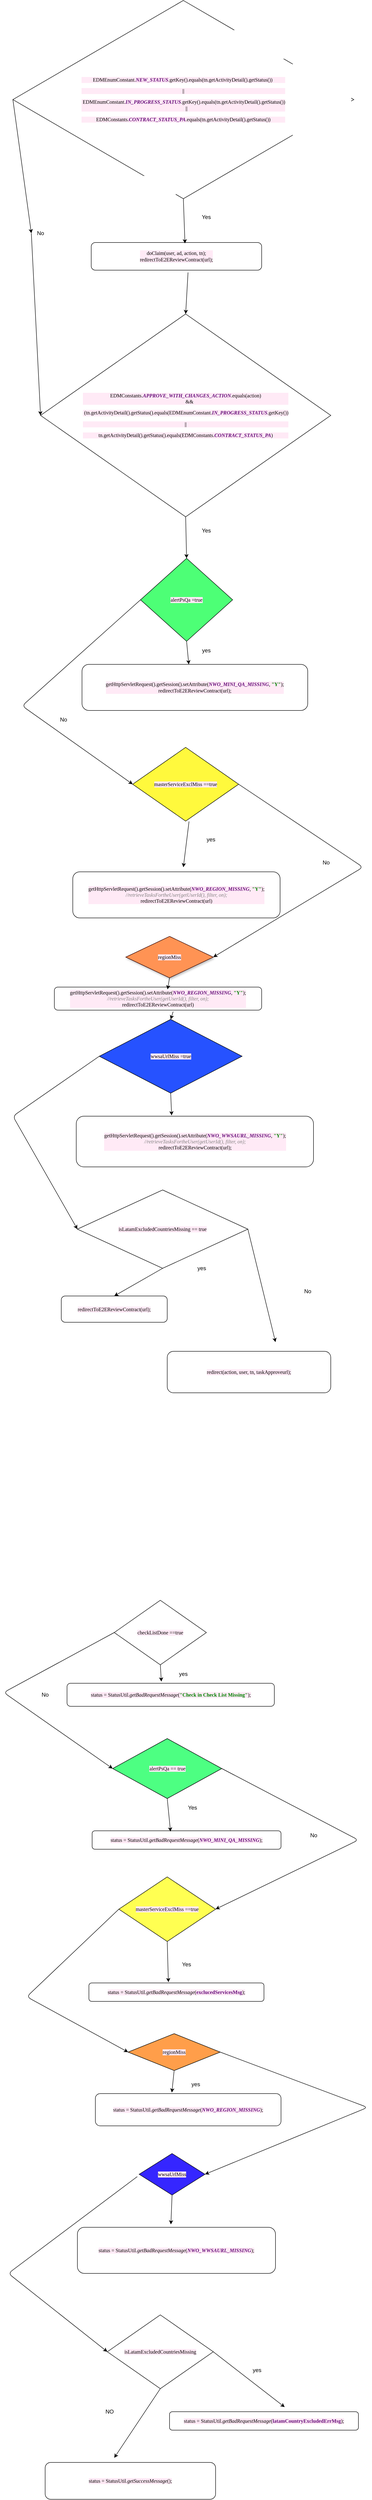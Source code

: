 <mxfile version="12.9.8" type="github">
  <diagram id="C5RBs43oDa-KdzZeNtuy" name="Page-1">
    <mxGraphModel dx="1849" dy="420" grid="1" gridSize="10" guides="1" tooltips="1" connect="1" arrows="1" fold="1" page="1" pageScale="1" pageWidth="827" pageHeight="1169" math="0" shadow="0">
      <root>
        <mxCell id="WIyWlLk6GJQsqaUBKTNV-0" />
        <mxCell id="WIyWlLk6GJQsqaUBKTNV-1" parent="WIyWlLk6GJQsqaUBKTNV-0" />
        <mxCell id="hJoSlyMiaI26ZgM42gBi-16" value="&lt;pre style=&quot;background-color: rgb(255 , 234 , 246) ; font-family: &amp;#34;consolas&amp;#34; ; font-size: 8.3pt&quot;&gt;masterServiceExclMiss ==true&lt;/pre&gt;" style="rhombus;whiteSpace=wrap;html=1;fillColor=#FFF93D;" parent="WIyWlLk6GJQsqaUBKTNV-1" vertex="1">
          <mxGeometry x="-530" y="1680" width="230" height="160" as="geometry" />
        </mxCell>
        <mxCell id="hJoSlyMiaI26ZgM42gBi-0" value="&lt;pre style=&quot;background-color: rgb(255 , 234 , 246) ; font-family: &amp;#34;consolas&amp;#34; ; font-size: 8.3pt&quot;&gt;EDMEnumConstant.&lt;span style=&quot;color: #660e7a ; font-weight: bold ; font-style: italic&quot;&gt;NEW_STATUS&lt;/span&gt;.getKey().equals(tn.getActivityDetail().getStatus()) &lt;/pre&gt;&lt;pre style=&quot;background-color: rgb(255 , 234 , 246) ; font-family: &amp;#34;consolas&amp;#34; ; font-size: 8.3pt&quot;&gt;||&lt;/pre&gt;&lt;pre style=&quot;background-color: rgb(255 , 234 , 246) ; font-family: &amp;#34;consolas&amp;#34; ; font-size: 8.3pt&quot;&gt; EDMEnumConstant.&lt;span style=&quot;color: #660e7a ; font-weight: bold ; font-style: italic&quot;&gt;IN_PROGRESS_STATUS&lt;/span&gt;.getKey().equals(tn.getActivityDetail().getStatus())&lt;br&gt;      || &lt;/pre&gt;&lt;pre style=&quot;background-color: rgb(255 , 234 , 246) ; font-family: &amp;#34;consolas&amp;#34; ; font-size: 8.3pt&quot;&gt;EDMConstants.&lt;span style=&quot;color: #660e7a ; font-weight: bold ; font-style: italic&quot;&gt;CONTRACT_STATUS_PA&lt;/span&gt;.equals(tn.getActivityDetail().getStatus())&lt;/pre&gt;" style="rhombus;whiteSpace=wrap;html=1;" parent="WIyWlLk6GJQsqaUBKTNV-1" vertex="1">
          <mxGeometry x="-790" y="60" width="740" height="430" as="geometry" />
        </mxCell>
        <mxCell id="hJoSlyMiaI26ZgM42gBi-2" value="&lt;pre style=&quot;background-color: rgb(255 , 234 , 246) ; font-family: &amp;#34;consolas&amp;#34; ; font-size: 8.3pt&quot;&gt;doClaim(user, ad, action, tn);&lt;br&gt;redirectToE2EReviewContract(url);&lt;/pre&gt;" style="rounded=1;whiteSpace=wrap;html=1;" parent="WIyWlLk6GJQsqaUBKTNV-1" vertex="1">
          <mxGeometry x="-620" y="585" width="370" height="60" as="geometry" />
        </mxCell>
        <mxCell id="hJoSlyMiaI26ZgM42gBi-3" value="" style="endArrow=classic;html=1;exitX=0.5;exitY=1;exitDx=0;exitDy=0;entryX=0.55;entryY=0.033;entryDx=0;entryDy=0;entryPerimeter=0;" parent="WIyWlLk6GJQsqaUBKTNV-1" source="hJoSlyMiaI26ZgM42gBi-0" target="hJoSlyMiaI26ZgM42gBi-2" edge="1">
          <mxGeometry width="50" height="50" relative="1" as="geometry">
            <mxPoint x="-490" y="550" as="sourcePoint" />
            <mxPoint x="-440" y="500" as="targetPoint" />
          </mxGeometry>
        </mxCell>
        <mxCell id="hJoSlyMiaI26ZgM42gBi-4" value="Yes" style="text;html=1;strokeColor=none;fillColor=none;align=center;verticalAlign=middle;whiteSpace=wrap;rounded=0;" parent="WIyWlLk6GJQsqaUBKTNV-1" vertex="1">
          <mxGeometry x="-390" y="520" width="40" height="20" as="geometry" />
        </mxCell>
        <mxCell id="hJoSlyMiaI26ZgM42gBi-5" value="&lt;div&gt;&lt;pre style=&quot;background-color: #ffeaf6 ; color: #000000 ; font-family: &amp;#34;consolas&amp;#34; ; font-size: 8.3pt&quot;&gt;EDMConstants.&lt;span style=&quot;color: #660e7a ; font-weight: bold ; font-style: italic&quot;&gt;APPROVE_WITH_CHANGES_ACTION&lt;/span&gt;.equals(action)&lt;br&gt;      &amp;amp;&amp;amp;&lt;/pre&gt;&lt;pre style=&quot;background-color: #ffeaf6 ; color: #000000 ; font-family: &amp;#34;consolas&amp;#34; ; font-size: 8.3pt&quot;&gt; (tn.getActivityDetail().getStatus().equals(EDMEnumConstant.&lt;span style=&quot;color: #660e7a ; font-weight: bold ; font-style: italic&quot;&gt;IN_PROGRESS_STATUS&lt;/span&gt;.getKey())&lt;/pre&gt;&lt;pre style=&quot;background-color: #ffeaf6 ; color: #000000 ; font-family: &amp;#34;consolas&amp;#34; ; font-size: 8.3pt&quot;&gt; || &lt;/pre&gt;&lt;pre style=&quot;background-color: #ffeaf6 ; color: #000000 ; font-family: &amp;#34;consolas&amp;#34; ; font-size: 8.3pt&quot;&gt;tn.getActivityDetail().getStatus().equals(EDMConstants.&lt;span style=&quot;color: #660e7a ; font-weight: bold ; font-style: italic&quot;&gt;CONTRACT_STATUS_PA&lt;/span&gt;)&lt;/pre&gt;&lt;/div&gt;" style="rhombus;whiteSpace=wrap;html=1;" parent="WIyWlLk6GJQsqaUBKTNV-1" vertex="1">
          <mxGeometry x="-730" y="740" width="630" height="440" as="geometry" />
        </mxCell>
        <mxCell id="hJoSlyMiaI26ZgM42gBi-6" value="" style="endArrow=classic;html=1;exitX=0;exitY=0.5;exitDx=0;exitDy=0;entryX=0;entryY=0.5;entryDx=0;entryDy=0;" parent="WIyWlLk6GJQsqaUBKTNV-1" source="hJoSlyMiaI26ZgM42gBi-7" target="hJoSlyMiaI26ZgM42gBi-5" edge="1">
          <mxGeometry width="50" height="50" relative="1" as="geometry">
            <mxPoint x="-410" y="330" as="sourcePoint" />
            <mxPoint x="-730" y="510" as="targetPoint" />
          </mxGeometry>
        </mxCell>
        <mxCell id="hJoSlyMiaI26ZgM42gBi-7" value="No" style="text;html=1;strokeColor=none;fillColor=none;align=center;verticalAlign=middle;whiteSpace=wrap;rounded=0;" parent="WIyWlLk6GJQsqaUBKTNV-1" vertex="1">
          <mxGeometry x="-750" y="555" width="40" height="20" as="geometry" />
        </mxCell>
        <mxCell id="hJoSlyMiaI26ZgM42gBi-8" value="" style="endArrow=classic;html=1;exitX=0;exitY=0.5;exitDx=0;exitDy=0;entryX=0;entryY=0.5;entryDx=0;entryDy=0;" parent="WIyWlLk6GJQsqaUBKTNV-1" source="hJoSlyMiaI26ZgM42gBi-0" target="hJoSlyMiaI26ZgM42gBi-7" edge="1">
          <mxGeometry width="50" height="50" relative="1" as="geometry">
            <mxPoint x="-790" y="275" as="sourcePoint" />
            <mxPoint x="-680" y="925" as="targetPoint" />
          </mxGeometry>
        </mxCell>
        <mxCell id="hJoSlyMiaI26ZgM42gBi-9" value="" style="endArrow=classic;html=1;entryX=0.5;entryY=0;entryDx=0;entryDy=0;exitX=0.568;exitY=1.083;exitDx=0;exitDy=0;exitPerimeter=0;" parent="WIyWlLk6GJQsqaUBKTNV-1" source="hJoSlyMiaI26ZgM42gBi-2" target="hJoSlyMiaI26ZgM42gBi-5" edge="1">
          <mxGeometry width="50" height="50" relative="1" as="geometry">
            <mxPoint x="-410" y="660" as="sourcePoint" />
            <mxPoint x="-410" y="680" as="targetPoint" />
          </mxGeometry>
        </mxCell>
        <mxCell id="hJoSlyMiaI26ZgM42gBi-10" value="&lt;pre style=&quot;background-color: rgb(255 , 234 , 246) ; font-family: &amp;#34;consolas&amp;#34; ; font-size: 8.3pt&quot;&gt;alertPsQa =true&lt;/pre&gt;" style="rhombus;whiteSpace=wrap;html=1;fillColor=#4DFF76;" parent="WIyWlLk6GJQsqaUBKTNV-1" vertex="1">
          <mxGeometry x="-513" y="1270" width="200" height="180" as="geometry" />
        </mxCell>
        <mxCell id="hJoSlyMiaI26ZgM42gBi-11" value="" style="endArrow=classic;html=1;exitX=0.5;exitY=1;exitDx=0;exitDy=0;entryX=0.5;entryY=0;entryDx=0;entryDy=0;" parent="WIyWlLk6GJQsqaUBKTNV-1" source="hJoSlyMiaI26ZgM42gBi-5" target="hJoSlyMiaI26ZgM42gBi-10" edge="1">
          <mxGeometry width="50" height="50" relative="1" as="geometry">
            <mxPoint x="-440" y="1230" as="sourcePoint" />
            <mxPoint x="-390" y="1180" as="targetPoint" />
          </mxGeometry>
        </mxCell>
        <mxCell id="hJoSlyMiaI26ZgM42gBi-12" value="Yes" style="text;html=1;strokeColor=none;fillColor=none;align=center;verticalAlign=middle;whiteSpace=wrap;rounded=0;" parent="WIyWlLk6GJQsqaUBKTNV-1" vertex="1">
          <mxGeometry x="-390" y="1200" width="40" height="20" as="geometry" />
        </mxCell>
        <mxCell id="hJoSlyMiaI26ZgM42gBi-13" value="&lt;pre style=&quot;background-color: rgb(255 , 234 , 246) ; font-family: &amp;#34;consolas&amp;#34; ; font-size: 8.3pt&quot;&gt;getHttpServletRequest().getSession().setAttribute(&lt;span style=&quot;color: #660e7a ; font-weight: bold ; font-style: italic&quot;&gt;NWO_MINI_QA_MISSING&lt;/span&gt;, &lt;span style=&quot;color: #008000 ; font-weight: bold&quot;&gt;&quot;Y&quot;&lt;/span&gt;);&lt;br&gt;redirectToE2EReviewContract(url);&lt;/pre&gt;" style="rounded=1;whiteSpace=wrap;html=1;" parent="WIyWlLk6GJQsqaUBKTNV-1" vertex="1">
          <mxGeometry x="-640" y="1500" width="490" height="100" as="geometry" />
        </mxCell>
        <mxCell id="hJoSlyMiaI26ZgM42gBi-14" value="" style="endArrow=classic;html=1;entryX=0.473;entryY=0;entryDx=0;entryDy=0;entryPerimeter=0;" parent="WIyWlLk6GJQsqaUBKTNV-1" target="hJoSlyMiaI26ZgM42gBi-13" edge="1">
          <mxGeometry width="50" height="50" relative="1" as="geometry">
            <mxPoint x="-413" y="1450" as="sourcePoint" />
            <mxPoint x="-400" y="1450" as="targetPoint" />
          </mxGeometry>
        </mxCell>
        <mxCell id="hJoSlyMiaI26ZgM42gBi-15" value="yes" style="text;html=1;strokeColor=none;fillColor=none;align=center;verticalAlign=middle;whiteSpace=wrap;rounded=0;" parent="WIyWlLk6GJQsqaUBKTNV-1" vertex="1">
          <mxGeometry x="-390" y="1460" width="40" height="20" as="geometry" />
        </mxCell>
        <mxCell id="hJoSlyMiaI26ZgM42gBi-17" value="" style="endArrow=classic;html=1;entryX=0;entryY=0.5;entryDx=0;entryDy=0;exitX=0;exitY=0.5;exitDx=0;exitDy=0;" parent="WIyWlLk6GJQsqaUBKTNV-1" target="hJoSlyMiaI26ZgM42gBi-16" edge="1" source="hJoSlyMiaI26ZgM42gBi-10">
          <mxGeometry width="50" height="50" relative="1" as="geometry">
            <mxPoint x="-520" y="1360" as="sourcePoint" />
            <mxPoint x="-720" y="1600" as="targetPoint" />
            <Array as="points">
              <mxPoint x="-770" y="1590" />
            </Array>
          </mxGeometry>
        </mxCell>
        <mxCell id="hJoSlyMiaI26ZgM42gBi-18" value="No" style="text;html=1;strokeColor=none;fillColor=none;align=center;verticalAlign=middle;whiteSpace=wrap;rounded=0;" parent="WIyWlLk6GJQsqaUBKTNV-1" vertex="1">
          <mxGeometry x="-700" y="1610" width="40" height="20" as="geometry" />
        </mxCell>
        <mxCell id="hJoSlyMiaI26ZgM42gBi-20" value="&lt;pre style=&quot;background-color: rgb(255 , 234 , 246) ; font-family: &amp;#34;consolas&amp;#34; ; font-size: 8.3pt&quot;&gt;getHttpServletRequest().getSession().setAttribute(&lt;span style=&quot;color: #660e7a ; font-weight: bold ; font-style: italic&quot;&gt;NWO_REGION_MISSING&lt;/span&gt;, &lt;span style=&quot;color: #008000 ; font-weight: bold&quot;&gt;&quot;Y&quot;&lt;/span&gt;);&lt;br&gt;&lt;span style=&quot;color: #808080 ; font-style: italic&quot;&gt;//retrieveTasksFortheUser(getUserId(), filter, on);&lt;br&gt;&lt;/span&gt;redirectToE2EReviewContract(url)&lt;/pre&gt;" style="rounded=1;whiteSpace=wrap;html=1;" parent="WIyWlLk6GJQsqaUBKTNV-1" vertex="1">
          <mxGeometry x="-660" y="1950" width="450" height="100" as="geometry" />
        </mxCell>
        <mxCell id="hJoSlyMiaI26ZgM42gBi-22" value="" style="endArrow=classic;html=1;exitX=0.532;exitY=1.004;exitDx=0;exitDy=0;exitPerimeter=0;" parent="WIyWlLk6GJQsqaUBKTNV-1" source="hJoSlyMiaI26ZgM42gBi-16" edge="1">
          <mxGeometry width="50" height="50" relative="1" as="geometry">
            <mxPoint x="-400" y="1920" as="sourcePoint" />
            <mxPoint x="-420" y="1940" as="targetPoint" />
          </mxGeometry>
        </mxCell>
        <mxCell id="hJoSlyMiaI26ZgM42gBi-23" value="yes" style="text;html=1;strokeColor=none;fillColor=none;align=center;verticalAlign=middle;whiteSpace=wrap;rounded=0;" parent="WIyWlLk6GJQsqaUBKTNV-1" vertex="1">
          <mxGeometry x="-380" y="1870" width="40" height="20" as="geometry" />
        </mxCell>
        <mxCell id="hJoSlyMiaI26ZgM42gBi-24" value="&lt;pre style=&quot;background-color: rgb(255 , 234 , 246) ; font-family: &amp;#34;consolas&amp;#34; ; font-size: 8.3pt&quot;&gt;wwsaUrlMiss =true&lt;/pre&gt;" style="rhombus;whiteSpace=wrap;html=1;fillColor=#2652FF;" parent="WIyWlLk6GJQsqaUBKTNV-1" vertex="1">
          <mxGeometry x="-602.5" y="2270" width="310" height="160" as="geometry" />
        </mxCell>
        <mxCell id="hJoSlyMiaI26ZgM42gBi-26" value="No" style="text;html=1;strokeColor=none;fillColor=none;align=center;verticalAlign=middle;whiteSpace=wrap;rounded=0;" parent="WIyWlLk6GJQsqaUBKTNV-1" vertex="1">
          <mxGeometry x="-130" y="1920" width="40" height="20" as="geometry" />
        </mxCell>
        <mxCell id="hJoSlyMiaI26ZgM42gBi-28" value="&lt;pre style=&quot;background-color: rgb(255 , 234 , 246) ; font-family: &amp;#34;consolas&amp;#34; ; font-size: 8.3pt&quot;&gt;getHttpServletRequest().getSession().setAttribute(&lt;span style=&quot;color: #660e7a ; font-weight: bold ; font-style: italic&quot;&gt;NWO_WWSAURL_MISSING&lt;/span&gt;, &lt;span style=&quot;color: #008000 ; font-weight: bold&quot;&gt;&quot;Y&quot;&lt;/span&gt;);&lt;br&gt;&lt;span style=&quot;color: #808080 ; font-style: italic&quot;&gt;//retrieveTasksFortheUser(getUserId(), filter, on);&lt;br&gt;&lt;/span&gt;redirectToE2EReviewContract(url);&lt;/pre&gt;" style="rounded=1;whiteSpace=wrap;html=1;" parent="WIyWlLk6GJQsqaUBKTNV-1" vertex="1">
          <mxGeometry x="-652.5" y="2480" width="515" height="110" as="geometry" />
        </mxCell>
        <mxCell id="uuovN06LYBaAnTUlVfJP-0" value="&lt;pre style=&quot;background-color: rgb(255 , 234 , 246) ; font-family: &amp;#34;consolas&amp;#34; ; font-size: 8.3pt&quot;&gt;isLatamExcludedCountriesMissing == true&lt;/pre&gt;" style="rhombus;whiteSpace=wrap;html=1;" vertex="1" parent="WIyWlLk6GJQsqaUBKTNV-1">
          <mxGeometry x="-650" y="2640" width="370" height="170" as="geometry" />
        </mxCell>
        <mxCell id="uuovN06LYBaAnTUlVfJP-1" value="" style="endArrow=classic;html=1;exitX=0;exitY=0.5;exitDx=0;exitDy=0;entryX=0;entryY=0.5;entryDx=0;entryDy=0;" edge="1" parent="WIyWlLk6GJQsqaUBKTNV-1" source="hJoSlyMiaI26ZgM42gBi-24" target="uuovN06LYBaAnTUlVfJP-0">
          <mxGeometry width="50" height="50" relative="1" as="geometry">
            <mxPoint x="-650" y="2220" as="sourcePoint" />
            <mxPoint x="-750" y="2450" as="targetPoint" />
            <Array as="points">
              <mxPoint x="-790" y="2480" />
            </Array>
          </mxGeometry>
        </mxCell>
        <mxCell id="uuovN06LYBaAnTUlVfJP-2" value="&lt;pre style=&quot;background-color: rgb(255 , 234 , 246) ; font-family: &amp;#34;consolas&amp;#34; ; font-size: 8.3pt&quot;&gt;redirectToE2EReviewContract(url);&lt;/pre&gt;" style="rounded=1;whiteSpace=wrap;html=1;" vertex="1" parent="WIyWlLk6GJQsqaUBKTNV-1">
          <mxGeometry x="-685" y="2870" width="230" height="57" as="geometry" />
        </mxCell>
        <mxCell id="uuovN06LYBaAnTUlVfJP-3" value="" style="endArrow=classic;html=1;exitX=0.5;exitY=1;exitDx=0;exitDy=0;entryX=0.5;entryY=0;entryDx=0;entryDy=0;" edge="1" parent="WIyWlLk6GJQsqaUBKTNV-1" source="uuovN06LYBaAnTUlVfJP-0" target="uuovN06LYBaAnTUlVfJP-2">
          <mxGeometry width="50" height="50" relative="1" as="geometry">
            <mxPoint x="-540" y="2830" as="sourcePoint" />
            <mxPoint x="-490" y="2780" as="targetPoint" />
          </mxGeometry>
        </mxCell>
        <mxCell id="uuovN06LYBaAnTUlVfJP-4" value="yes" style="text;html=1;strokeColor=none;fillColor=none;align=center;verticalAlign=middle;whiteSpace=wrap;rounded=0;" vertex="1" parent="WIyWlLk6GJQsqaUBKTNV-1">
          <mxGeometry x="-400" y="2800" width="40" height="20" as="geometry" />
        </mxCell>
        <mxCell id="uuovN06LYBaAnTUlVfJP-7" value="No" style="text;html=1;strokeColor=none;fillColor=none;align=center;verticalAlign=middle;whiteSpace=wrap;rounded=0;" vertex="1" parent="WIyWlLk6GJQsqaUBKTNV-1">
          <mxGeometry x="-170" y="2850" width="40" height="20" as="geometry" />
        </mxCell>
        <mxCell id="uuovN06LYBaAnTUlVfJP-8" value="&lt;pre style=&quot;background-color: rgb(255 , 234 , 246) ; font-family: &amp;#34;consolas&amp;#34; ; font-size: 8.3pt&quot;&gt;checkListDone ==true&lt;/pre&gt;" style="rhombus;whiteSpace=wrap;html=1;" vertex="1" parent="WIyWlLk6GJQsqaUBKTNV-1">
          <mxGeometry x="-570" y="3530" width="200" height="140" as="geometry" />
        </mxCell>
        <mxCell id="uuovN06LYBaAnTUlVfJP-9" value="&lt;pre style=&quot;background-color: rgb(255 , 234 , 246) ; font-family: &amp;#34;consolas&amp;#34; ; font-size: 8.3pt&quot;&gt;status = StatusUtil.&lt;span style=&quot;font-style: italic&quot;&gt;getBadRequestMessage&lt;/span&gt;(&lt;span style=&quot;color: #008000 ; font-weight: bold&quot;&gt;&quot;Check in Check List Missing&quot;&lt;/span&gt;);&lt;/pre&gt;" style="rounded=1;whiteSpace=wrap;html=1;" vertex="1" parent="WIyWlLk6GJQsqaUBKTNV-1">
          <mxGeometry x="-672.5" y="3710" width="450" height="50" as="geometry" />
        </mxCell>
        <mxCell id="uuovN06LYBaAnTUlVfJP-10" value="" style="endArrow=classic;html=1;exitX=0.5;exitY=1;exitDx=0;exitDy=0;entryX=0.455;entryY=-0.073;entryDx=0;entryDy=0;entryPerimeter=0;" edge="1" parent="WIyWlLk6GJQsqaUBKTNV-1" source="uuovN06LYBaAnTUlVfJP-8" target="uuovN06LYBaAnTUlVfJP-9">
          <mxGeometry width="50" height="50" relative="1" as="geometry">
            <mxPoint x="-590" y="3710" as="sourcePoint" />
            <mxPoint x="-540" y="3660" as="targetPoint" />
          </mxGeometry>
        </mxCell>
        <mxCell id="uuovN06LYBaAnTUlVfJP-11" value="yes" style="text;html=1;strokeColor=none;fillColor=none;align=center;verticalAlign=middle;whiteSpace=wrap;rounded=0;" vertex="1" parent="WIyWlLk6GJQsqaUBKTNV-1">
          <mxGeometry x="-440" y="3680" width="40" height="20" as="geometry" />
        </mxCell>
        <mxCell id="uuovN06LYBaAnTUlVfJP-12" value="&lt;pre style=&quot;background-color: rgb(255 , 234 , 246) ; font-family: &amp;#34;consolas&amp;#34; ; font-size: 8.3pt&quot;&gt;alertPsQa == true&lt;/pre&gt;" style="rhombus;whiteSpace=wrap;html=1;fillColor=#4DFF82;" vertex="1" parent="WIyWlLk6GJQsqaUBKTNV-1">
          <mxGeometry x="-573.5" y="3830" width="237" height="130" as="geometry" />
        </mxCell>
        <mxCell id="uuovN06LYBaAnTUlVfJP-13" value="" style="endArrow=classic;html=1;exitX=0;exitY=0.5;exitDx=0;exitDy=0;entryX=0;entryY=0.5;entryDx=0;entryDy=0;" edge="1" parent="WIyWlLk6GJQsqaUBKTNV-1" source="uuovN06LYBaAnTUlVfJP-8" target="uuovN06LYBaAnTUlVfJP-12">
          <mxGeometry width="50" height="50" relative="1" as="geometry">
            <mxPoint x="-750" y="3780" as="sourcePoint" />
            <mxPoint x="-710" y="3770" as="targetPoint" />
            <Array as="points">
              <mxPoint x="-810" y="3730" />
            </Array>
          </mxGeometry>
        </mxCell>
        <mxCell id="uuovN06LYBaAnTUlVfJP-17" value="No" style="text;html=1;strokeColor=none;fillColor=none;align=center;verticalAlign=middle;whiteSpace=wrap;rounded=0;" vertex="1" parent="WIyWlLk6GJQsqaUBKTNV-1">
          <mxGeometry x="-740" y="3725" width="40" height="20" as="geometry" />
        </mxCell>
        <mxCell id="uuovN06LYBaAnTUlVfJP-18" value="&lt;pre style=&quot;background-color: rgb(255 , 234 , 246) ; font-family: &amp;#34;consolas&amp;#34; ; font-size: 8.3pt&quot;&gt;status = StatusUtil.&lt;span style=&quot;font-style: italic&quot;&gt;getBadRequestMessage&lt;/span&gt;(&lt;span style=&quot;color: #660e7a ; font-weight: bold ; font-style: italic&quot;&gt;NWO_MINI_QA_MISSING&lt;/span&gt;);&lt;/pre&gt;" style="rounded=1;whiteSpace=wrap;html=1;" vertex="1" parent="WIyWlLk6GJQsqaUBKTNV-1">
          <mxGeometry x="-618" y="4030" width="410" height="40" as="geometry" />
        </mxCell>
        <mxCell id="uuovN06LYBaAnTUlVfJP-19" value="" style="endArrow=classic;html=1;exitX=0.5;exitY=1;exitDx=0;exitDy=0;entryX=0.415;entryY=0.042;entryDx=0;entryDy=0;entryPerimeter=0;" edge="1" parent="WIyWlLk6GJQsqaUBKTNV-1" source="uuovN06LYBaAnTUlVfJP-12" target="uuovN06LYBaAnTUlVfJP-18">
          <mxGeometry width="50" height="50" relative="1" as="geometry">
            <mxPoint x="-450" y="4020" as="sourcePoint" />
            <mxPoint x="-400" y="3970" as="targetPoint" />
          </mxGeometry>
        </mxCell>
        <mxCell id="uuovN06LYBaAnTUlVfJP-20" value="Yes" style="text;html=1;strokeColor=none;fillColor=none;align=center;verticalAlign=middle;whiteSpace=wrap;rounded=0;" vertex="1" parent="WIyWlLk6GJQsqaUBKTNV-1">
          <mxGeometry x="-420" y="3970" width="40" height="20" as="geometry" />
        </mxCell>
        <mxCell id="uuovN06LYBaAnTUlVfJP-21" value="&lt;pre style=&quot;background-color: rgb(255 , 234 , 246) ; font-family: &amp;#34;consolas&amp;#34; ; font-size: 8.3pt&quot;&gt;masterServiceExclMiss ==true&lt;/pre&gt;" style="rhombus;whiteSpace=wrap;html=1;fillColor=#FFFF52;" vertex="1" parent="WIyWlLk6GJQsqaUBKTNV-1">
          <mxGeometry x="-560" y="4130" width="210" height="140" as="geometry" />
        </mxCell>
        <mxCell id="uuovN06LYBaAnTUlVfJP-22" value="&lt;pre style=&quot;background-color: rgb(255 , 234 , 246) ; font-family: &amp;#34;consolas&amp;#34; ; font-size: 8.3pt&quot;&gt;status = StatusUtil.&lt;span style=&quot;font-style: italic&quot;&gt;getBadRequestMessage&lt;/span&gt;(&lt;span style=&quot;color: #660e7a ; font-weight: bold&quot;&gt;exclucedServicesMsg&lt;/span&gt;);&lt;/pre&gt;" style="rounded=1;whiteSpace=wrap;html=1;" vertex="1" parent="WIyWlLk6GJQsqaUBKTNV-1">
          <mxGeometry x="-625" y="4360" width="380" height="40" as="geometry" />
        </mxCell>
        <mxCell id="uuovN06LYBaAnTUlVfJP-24" value="" style="endArrow=classic;html=1;exitX=0.5;exitY=1;exitDx=0;exitDy=0;entryX=0.454;entryY=-0.042;entryDx=0;entryDy=0;entryPerimeter=0;" edge="1" parent="WIyWlLk6GJQsqaUBKTNV-1" source="uuovN06LYBaAnTUlVfJP-21" target="uuovN06LYBaAnTUlVfJP-22">
          <mxGeometry width="50" height="50" relative="1" as="geometry">
            <mxPoint x="-470" y="4360" as="sourcePoint" />
            <mxPoint x="-420" y="4310" as="targetPoint" />
          </mxGeometry>
        </mxCell>
        <mxCell id="uuovN06LYBaAnTUlVfJP-25" value="Yes" style="text;html=1;strokeColor=none;fillColor=none;align=center;verticalAlign=middle;whiteSpace=wrap;rounded=0;" vertex="1" parent="WIyWlLk6GJQsqaUBKTNV-1">
          <mxGeometry x="-433" y="4310" width="40" height="20" as="geometry" />
        </mxCell>
        <mxCell id="uuovN06LYBaAnTUlVfJP-26" value="" style="endArrow=classic;html=1;exitX=1;exitY=0.5;exitDx=0;exitDy=0;entryX=1;entryY=0.5;entryDx=0;entryDy=0;" edge="1" parent="WIyWlLk6GJQsqaUBKTNV-1" source="uuovN06LYBaAnTUlVfJP-12" target="uuovN06LYBaAnTUlVfJP-21">
          <mxGeometry width="50" height="50" relative="1" as="geometry">
            <mxPoint x="-280" y="4180" as="sourcePoint" />
            <mxPoint x="-230" y="4130" as="targetPoint" />
            <Array as="points">
              <mxPoint x="-40" y="4050" />
            </Array>
          </mxGeometry>
        </mxCell>
        <mxCell id="uuovN06LYBaAnTUlVfJP-27" value="No" style="text;html=1;strokeColor=none;fillColor=none;align=center;verticalAlign=middle;whiteSpace=wrap;rounded=0;" vertex="1" parent="WIyWlLk6GJQsqaUBKTNV-1">
          <mxGeometry x="-157" y="4030" width="40" height="20" as="geometry" />
        </mxCell>
        <mxCell id="uuovN06LYBaAnTUlVfJP-28" value="&lt;pre style=&quot;background-color: rgb(255 , 234 , 246) ; font-family: &amp;#34;consolas&amp;#34; ; font-size: 8.3pt&quot;&gt;regionMiss&lt;/pre&gt;" style="rhombus;whiteSpace=wrap;html=1;fillColor=#FF9E4A;" vertex="1" parent="WIyWlLk6GJQsqaUBKTNV-1">
          <mxGeometry x="-540" y="4470" width="200" height="80" as="geometry" />
        </mxCell>
        <mxCell id="uuovN06LYBaAnTUlVfJP-29" value="" style="endArrow=classic;html=1;exitX=0;exitY=0.5;exitDx=0;exitDy=0;entryX=0;entryY=0.5;entryDx=0;entryDy=0;" edge="1" parent="WIyWlLk6GJQsqaUBKTNV-1" source="uuovN06LYBaAnTUlVfJP-21" target="uuovN06LYBaAnTUlVfJP-28">
          <mxGeometry width="50" height="50" relative="1" as="geometry">
            <mxPoint x="-770" y="4440" as="sourcePoint" />
            <mxPoint x="-720" y="4390" as="targetPoint" />
            <Array as="points">
              <mxPoint x="-760" y="4390" />
            </Array>
          </mxGeometry>
        </mxCell>
        <mxCell id="uuovN06LYBaAnTUlVfJP-30" value="&lt;pre style=&quot;background-color: rgb(255 , 234 , 246) ; font-family: &amp;#34;consolas&amp;#34; ; font-size: 8.3pt&quot;&gt;status = StatusUtil.&lt;span style=&quot;font-style: italic&quot;&gt;getBadRequestMessage&lt;/span&gt;(&lt;span style=&quot;color: #660e7a ; font-weight: bold ; font-style: italic&quot;&gt;NWO_REGION_MISSING&lt;/span&gt;);&lt;/pre&gt;" style="rounded=1;whiteSpace=wrap;html=1;" vertex="1" parent="WIyWlLk6GJQsqaUBKTNV-1">
          <mxGeometry x="-611" y="4600" width="403" height="70" as="geometry" />
        </mxCell>
        <mxCell id="uuovN06LYBaAnTUlVfJP-31" value="" style="endArrow=classic;html=1;exitX=0.5;exitY=1;exitDx=0;exitDy=0;entryX=0.412;entryY=-0.033;entryDx=0;entryDy=0;entryPerimeter=0;" edge="1" parent="WIyWlLk6GJQsqaUBKTNV-1" source="uuovN06LYBaAnTUlVfJP-28" target="uuovN06LYBaAnTUlVfJP-30">
          <mxGeometry width="50" height="50" relative="1" as="geometry">
            <mxPoint x="-480" y="4610" as="sourcePoint" />
            <mxPoint x="-430" y="4560" as="targetPoint" />
          </mxGeometry>
        </mxCell>
        <mxCell id="uuovN06LYBaAnTUlVfJP-32" value="yes" style="text;html=1;strokeColor=none;fillColor=none;align=center;verticalAlign=middle;whiteSpace=wrap;rounded=0;" vertex="1" parent="WIyWlLk6GJQsqaUBKTNV-1">
          <mxGeometry x="-413" y="4570" width="40" height="20" as="geometry" />
        </mxCell>
        <mxCell id="uuovN06LYBaAnTUlVfJP-33" value="&lt;pre style=&quot;background-color: rgb(255 , 234 , 246) ; font-family: &amp;#34;consolas&amp;#34; ; font-size: 8.3pt&quot;&gt;wwsaUrlMiss&lt;/pre&gt;" style="rhombus;whiteSpace=wrap;html=1;fillColor=#3526FF;" vertex="1" parent="WIyWlLk6GJQsqaUBKTNV-1">
          <mxGeometry x="-516" y="4730" width="143" height="90" as="geometry" />
        </mxCell>
        <mxCell id="uuovN06LYBaAnTUlVfJP-34" value="&lt;pre style=&quot;background-color: rgb(255 , 234 , 246) ; font-family: &amp;#34;consolas&amp;#34; ; font-size: 8.3pt&quot;&gt;status = StatusUtil.&lt;span style=&quot;font-style: italic&quot;&gt;getBadRequestMessage&lt;/span&gt;(&lt;span style=&quot;color: #660e7a ; font-weight: bold ; font-style: italic&quot;&gt;NWO_WWSAURL_MISSING&lt;/span&gt;);&lt;/pre&gt;" style="rounded=1;whiteSpace=wrap;html=1;" vertex="1" parent="WIyWlLk6GJQsqaUBKTNV-1">
          <mxGeometry x="-650" y="4890" width="430" height="100" as="geometry" />
        </mxCell>
        <mxCell id="uuovN06LYBaAnTUlVfJP-35" value="" style="endArrow=classic;html=1;exitX=0.5;exitY=1;exitDx=0;exitDy=0;entryX=0.472;entryY=-0.062;entryDx=0;entryDy=0;entryPerimeter=0;" edge="1" parent="WIyWlLk6GJQsqaUBKTNV-1" source="uuovN06LYBaAnTUlVfJP-33" target="uuovN06LYBaAnTUlVfJP-34">
          <mxGeometry width="50" height="50" relative="1" as="geometry">
            <mxPoint x="-630" y="4860" as="sourcePoint" />
            <mxPoint x="-580" y="4810" as="targetPoint" />
          </mxGeometry>
        </mxCell>
        <mxCell id="uuovN06LYBaAnTUlVfJP-36" value="" style="endArrow=classic;html=1;exitX=1;exitY=0.5;exitDx=0;exitDy=0;entryX=1;entryY=0.5;entryDx=0;entryDy=0;" edge="1" parent="WIyWlLk6GJQsqaUBKTNV-1" source="uuovN06LYBaAnTUlVfJP-28" target="uuovN06LYBaAnTUlVfJP-33">
          <mxGeometry width="50" height="50" relative="1" as="geometry">
            <mxPoint x="-150" y="4760" as="sourcePoint" />
            <mxPoint x="-100" y="4710" as="targetPoint" />
            <Array as="points">
              <mxPoint x="-20" y="4630" />
            </Array>
          </mxGeometry>
        </mxCell>
        <mxCell id="uuovN06LYBaAnTUlVfJP-37" value="&lt;pre style=&quot;background-color: rgb(255 , 234 , 246) ; font-family: &amp;#34;consolas&amp;#34; ; font-size: 8.3pt&quot;&gt;isLatamExcludedCountriesMissing&lt;/pre&gt;" style="rhombus;whiteSpace=wrap;html=1;" vertex="1" parent="WIyWlLk6GJQsqaUBKTNV-1">
          <mxGeometry x="-585" y="5080" width="230" height="160" as="geometry" />
        </mxCell>
        <mxCell id="uuovN06LYBaAnTUlVfJP-38" value="" style="endArrow=classic;html=1;entryX=0;entryY=0.5;entryDx=0;entryDy=0;" edge="1" parent="WIyWlLk6GJQsqaUBKTNV-1" target="uuovN06LYBaAnTUlVfJP-37">
          <mxGeometry width="50" height="50" relative="1" as="geometry">
            <mxPoint x="-520" y="4780" as="sourcePoint" />
            <mxPoint x="-670" y="5310" as="targetPoint" />
            <Array as="points">
              <mxPoint x="-800" y="4990" />
            </Array>
          </mxGeometry>
        </mxCell>
        <mxCell id="uuovN06LYBaAnTUlVfJP-39" value="&lt;pre style=&quot;background-color: rgb(255 , 234 , 246) ; font-family: &amp;#34;consolas&amp;#34; ; font-size: 8.3pt&quot;&gt;status = StatusUtil.&lt;span style=&quot;font-style: italic&quot;&gt;getBadRequestMessage&lt;/span&gt;(&lt;span style=&quot;color: #660e7a ; font-weight: bold&quot;&gt;latamCountryExcludedErrMsg&lt;/span&gt;);&lt;/pre&gt;" style="rounded=1;whiteSpace=wrap;html=1;" vertex="1" parent="WIyWlLk6GJQsqaUBKTNV-1">
          <mxGeometry x="-450" y="5290" width="410" height="40" as="geometry" />
        </mxCell>
        <mxCell id="uuovN06LYBaAnTUlVfJP-40" value="" style="endArrow=classic;html=1;exitX=1;exitY=0.5;exitDx=0;exitDy=0;" edge="1" parent="WIyWlLk6GJQsqaUBKTNV-1" source="uuovN06LYBaAnTUlVfJP-37">
          <mxGeometry width="50" height="50" relative="1" as="geometry">
            <mxPoint x="-580" y="5290" as="sourcePoint" />
            <mxPoint x="-200" y="5280" as="targetPoint" />
          </mxGeometry>
        </mxCell>
        <mxCell id="uuovN06LYBaAnTUlVfJP-42" value="&lt;div&gt;&lt;meta http-equiv=&quot;content-type&quot; content=&quot;text/html; charset=UTF-8&quot;&gt;&lt;pre style=&quot;background-color:#ffeaf6;color:#000000;font-family:&#39;Consolas&#39;;font-size:8.3pt;&quot;&gt;status = StatusUtil.&lt;span style=&quot;font-style:italic;&quot;&gt;getSuccessMessage&lt;/span&gt;();&lt;/pre&gt;&lt;/div&gt;" style="rounded=1;whiteSpace=wrap;html=1;" vertex="1" parent="WIyWlLk6GJQsqaUBKTNV-1">
          <mxGeometry x="-720" y="5400" width="370" height="80" as="geometry" />
        </mxCell>
        <mxCell id="uuovN06LYBaAnTUlVfJP-43" value="yes" style="text;html=1;strokeColor=none;fillColor=none;align=center;verticalAlign=middle;whiteSpace=wrap;rounded=0;" vertex="1" parent="WIyWlLk6GJQsqaUBKTNV-1">
          <mxGeometry x="-280" y="5190" width="40" height="20" as="geometry" />
        </mxCell>
        <mxCell id="uuovN06LYBaAnTUlVfJP-44" value="" style="endArrow=classic;html=1;exitX=0.5;exitY=1;exitDx=0;exitDy=0;" edge="1" parent="WIyWlLk6GJQsqaUBKTNV-1" source="uuovN06LYBaAnTUlVfJP-37">
          <mxGeometry width="50" height="50" relative="1" as="geometry">
            <mxPoint x="-620" y="5320" as="sourcePoint" />
            <mxPoint x="-570" y="5390" as="targetPoint" />
          </mxGeometry>
        </mxCell>
        <mxCell id="uuovN06LYBaAnTUlVfJP-45" value="NO" style="text;html=1;strokeColor=none;fillColor=none;align=center;verticalAlign=middle;whiteSpace=wrap;rounded=0;" vertex="1" parent="WIyWlLk6GJQsqaUBKTNV-1">
          <mxGeometry x="-600" y="5280" width="40" height="20" as="geometry" />
        </mxCell>
        <mxCell id="uuovN06LYBaAnTUlVfJP-46" value="&lt;pre style=&quot;background-color: rgb(255 , 234 , 246) ; font-family: &amp;#34;consolas&amp;#34; ; font-size: 8.3pt&quot;&gt;redirect(action, user, tn, taskApproveurl);&lt;/pre&gt;" style="rounded=1;whiteSpace=wrap;html=1;" vertex="1" parent="WIyWlLk6GJQsqaUBKTNV-1">
          <mxGeometry x="-455" y="2990" width="355" height="90" as="geometry" />
        </mxCell>
        <mxCell id="uuovN06LYBaAnTUlVfJP-48" value="" style="endArrow=classic;html=1;exitX=1;exitY=0.5;exitDx=0;exitDy=0;" edge="1" parent="WIyWlLk6GJQsqaUBKTNV-1" source="uuovN06LYBaAnTUlVfJP-0">
          <mxGeometry width="50" height="50" relative="1" as="geometry">
            <mxPoint x="-210" y="2890" as="sourcePoint" />
            <mxPoint x="-220" y="2970" as="targetPoint" />
          </mxGeometry>
        </mxCell>
        <mxCell id="uuovN06LYBaAnTUlVfJP-49" value="&lt;pre style=&quot;background-color: rgb(255 , 234 , 246) ; font-family: &amp;#34;consolas&amp;#34; ; font-size: 8.3pt&quot;&gt;regionMiss&lt;/pre&gt;" style="rhombus;whiteSpace=wrap;html=1;fillColor=#FF9354;shadow=1;strokeColor=#330000;" vertex="1" parent="WIyWlLk6GJQsqaUBKTNV-1">
          <mxGeometry x="-545" y="2090" width="190" height="90" as="geometry" />
        </mxCell>
        <mxCell id="uuovN06LYBaAnTUlVfJP-50" value="&lt;pre style=&quot;background-color: rgb(255 , 234 , 246) ; font-family: &amp;#34;consolas&amp;#34; ; font-size: 8.3pt&quot;&gt;getHttpServletRequest().getSession().setAttribute(&lt;span style=&quot;color: #660e7a ; font-weight: bold ; font-style: italic&quot;&gt;NWO_REGION_MISSING&lt;/span&gt;, &lt;span style=&quot;color: #008000 ; font-weight: bold&quot;&gt;&quot;Y&quot;&lt;/span&gt;);&lt;br&gt;&lt;span style=&quot;color: #808080 ; font-style: italic&quot;&gt;//retrieveTasksFortheUser(getUserId(), filter, on);&lt;br&gt;&lt;/span&gt;redirectToE2EReviewContract(url)&lt;/pre&gt;" style="rounded=1;whiteSpace=wrap;html=1;fillColor=#FFFFFF;" vertex="1" parent="WIyWlLk6GJQsqaUBKTNV-1">
          <mxGeometry x="-700" y="2200" width="450" height="50" as="geometry" />
        </mxCell>
        <mxCell id="uuovN06LYBaAnTUlVfJP-51" value="" style="endArrow=classic;html=1;exitX=1;exitY=0.5;exitDx=0;exitDy=0;entryX=1;entryY=0.5;entryDx=0;entryDy=0;" edge="1" parent="WIyWlLk6GJQsqaUBKTNV-1" source="hJoSlyMiaI26ZgM42gBi-16" target="uuovN06LYBaAnTUlVfJP-49">
          <mxGeometry width="50" height="50" relative="1" as="geometry">
            <mxPoint x="-220" y="1920" as="sourcePoint" />
            <mxPoint x="-60" y="1990" as="targetPoint" />
            <Array as="points">
              <mxPoint x="-30" y="1940" />
            </Array>
          </mxGeometry>
        </mxCell>
        <mxCell id="uuovN06LYBaAnTUlVfJP-53" value="" style="endArrow=classic;html=1;exitX=0.573;exitY=1.06;exitDx=0;exitDy=0;exitPerimeter=0;entryX=0.5;entryY=0;entryDx=0;entryDy=0;" edge="1" parent="WIyWlLk6GJQsqaUBKTNV-1" source="uuovN06LYBaAnTUlVfJP-50" target="hJoSlyMiaI26ZgM42gBi-24">
          <mxGeometry width="50" height="50" relative="1" as="geometry">
            <mxPoint x="-550" y="2320" as="sourcePoint" />
            <mxPoint x="-500" y="2270" as="targetPoint" />
          </mxGeometry>
        </mxCell>
        <mxCell id="uuovN06LYBaAnTUlVfJP-55" value="" style="endArrow=classic;html=1;exitX=0.5;exitY=1;exitDx=0;exitDy=0;entryX=0.402;entryY=-0.015;entryDx=0;entryDy=0;entryPerimeter=0;" edge="1" parent="WIyWlLk6GJQsqaUBKTNV-1" source="hJoSlyMiaI26ZgM42gBi-24" target="hJoSlyMiaI26ZgM42gBi-28">
          <mxGeometry width="50" height="50" relative="1" as="geometry">
            <mxPoint x="-540" y="2480" as="sourcePoint" />
            <mxPoint x="-490" y="2430" as="targetPoint" />
          </mxGeometry>
        </mxCell>
        <mxCell id="uuovN06LYBaAnTUlVfJP-56" value="" style="endArrow=classic;html=1;exitX=0.5;exitY=1;exitDx=0;exitDy=0;entryX=0.546;entryY=0.1;entryDx=0;entryDy=0;entryPerimeter=0;" edge="1" parent="WIyWlLk6GJQsqaUBKTNV-1" source="uuovN06LYBaAnTUlVfJP-49" target="uuovN06LYBaAnTUlVfJP-50">
          <mxGeometry width="50" height="50" relative="1" as="geometry">
            <mxPoint x="-550" y="2220" as="sourcePoint" />
            <mxPoint x="-500" y="2170" as="targetPoint" />
          </mxGeometry>
        </mxCell>
      </root>
    </mxGraphModel>
  </diagram>
</mxfile>
